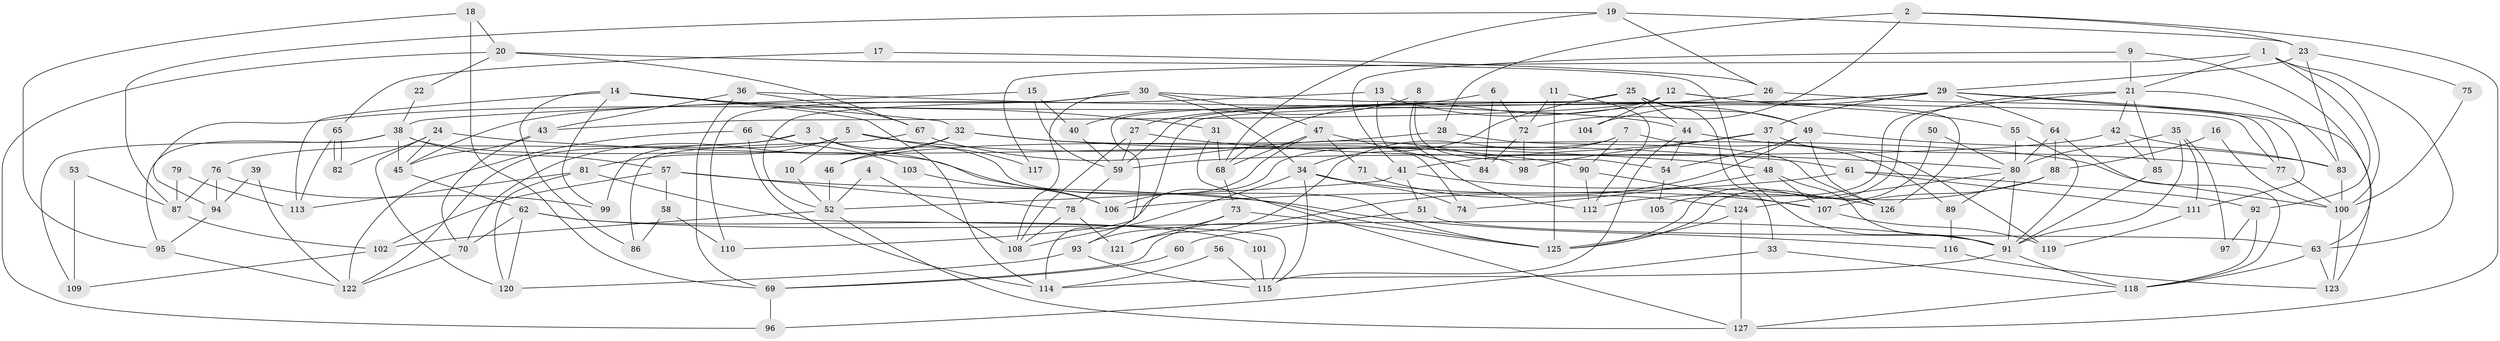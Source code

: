 // coarse degree distribution, {3: 0.14473684210526316, 2: 0.18421052631578946, 4: 0.3157894736842105, 5: 0.13157894736842105, 7: 0.039473684210526314, 6: 0.05263157894736842, 10: 0.013157894736842105, 8: 0.039473684210526314, 9: 0.039473684210526314, 11: 0.02631578947368421, 13: 0.013157894736842105}
// Generated by graph-tools (version 1.1) at 2025/52/03/04/25 21:52:41]
// undirected, 127 vertices, 254 edges
graph export_dot {
graph [start="1"]
  node [color=gray90,style=filled];
  1;
  2;
  3;
  4;
  5;
  6;
  7;
  8;
  9;
  10;
  11;
  12;
  13;
  14;
  15;
  16;
  17;
  18;
  19;
  20;
  21;
  22;
  23;
  24;
  25;
  26;
  27;
  28;
  29;
  30;
  31;
  32;
  33;
  34;
  35;
  36;
  37;
  38;
  39;
  40;
  41;
  42;
  43;
  44;
  45;
  46;
  47;
  48;
  49;
  50;
  51;
  52;
  53;
  54;
  55;
  56;
  57;
  58;
  59;
  60;
  61;
  62;
  63;
  64;
  65;
  66;
  67;
  68;
  69;
  70;
  71;
  72;
  73;
  74;
  75;
  76;
  77;
  78;
  79;
  80;
  81;
  82;
  83;
  84;
  85;
  86;
  87;
  88;
  89;
  90;
  91;
  92;
  93;
  94;
  95;
  96;
  97;
  98;
  99;
  100;
  101;
  102;
  103;
  104;
  105;
  106;
  107;
  108;
  109;
  110;
  111;
  112;
  113;
  114;
  115;
  116;
  117;
  118;
  119;
  120;
  121;
  122;
  123;
  124;
  125;
  126;
  127;
  1 -- 21;
  1 -- 92;
  1 -- 63;
  1 -- 100;
  1 -- 117;
  2 -- 23;
  2 -- 127;
  2 -- 28;
  2 -- 72;
  3 -- 99;
  3 -- 125;
  3 -- 76;
  3 -- 106;
  4 -- 52;
  4 -- 108;
  5 -- 90;
  5 -- 122;
  5 -- 10;
  5 -- 81;
  5 -- 117;
  6 -- 72;
  6 -- 84;
  6 -- 94;
  7 -- 121;
  7 -- 110;
  7 -- 89;
  7 -- 90;
  8 -- 40;
  8 -- 54;
  8 -- 112;
  9 -- 41;
  9 -- 21;
  9 -- 63;
  10 -- 52;
  11 -- 112;
  11 -- 125;
  11 -- 72;
  12 -- 55;
  12 -- 43;
  12 -- 68;
  12 -- 104;
  12 -- 126;
  13 -- 45;
  13 -- 74;
  13 -- 49;
  14 -- 32;
  14 -- 114;
  14 -- 31;
  14 -- 86;
  14 -- 99;
  14 -- 113;
  15 -- 59;
  15 -- 38;
  15 -- 40;
  16 -- 100;
  16 -- 88;
  17 -- 65;
  17 -- 26;
  18 -- 95;
  18 -- 69;
  18 -- 20;
  19 -- 68;
  19 -- 23;
  19 -- 26;
  19 -- 87;
  20 -- 91;
  20 -- 22;
  20 -- 67;
  20 -- 96;
  21 -- 42;
  21 -- 83;
  21 -- 85;
  21 -- 105;
  21 -- 125;
  22 -- 38;
  23 -- 83;
  23 -- 29;
  23 -- 75;
  24 -- 120;
  24 -- 48;
  24 -- 45;
  24 -- 82;
  25 -- 44;
  25 -- 34;
  25 -- 33;
  25 -- 49;
  25 -- 93;
  26 -- 27;
  26 -- 77;
  27 -- 108;
  27 -- 59;
  27 -- 80;
  28 -- 126;
  28 -- 46;
  29 -- 123;
  29 -- 59;
  29 -- 37;
  29 -- 64;
  29 -- 104;
  29 -- 111;
  29 -- 114;
  30 -- 52;
  30 -- 77;
  30 -- 34;
  30 -- 47;
  30 -- 108;
  30 -- 110;
  31 -- 68;
  31 -- 127;
  32 -- 100;
  32 -- 70;
  32 -- 46;
  32 -- 61;
  33 -- 118;
  33 -- 96;
  34 -- 107;
  34 -- 74;
  34 -- 108;
  34 -- 115;
  35 -- 111;
  35 -- 80;
  35 -- 91;
  35 -- 97;
  36 -- 69;
  36 -- 67;
  36 -- 43;
  36 -- 44;
  37 -- 41;
  37 -- 48;
  37 -- 98;
  37 -- 119;
  38 -- 125;
  38 -- 45;
  38 -- 57;
  38 -- 95;
  38 -- 109;
  39 -- 94;
  39 -- 122;
  40 -- 59;
  41 -- 52;
  41 -- 126;
  41 -- 51;
  42 -- 85;
  42 -- 83;
  42 -- 59;
  43 -- 45;
  43 -- 70;
  44 -- 115;
  44 -- 54;
  44 -- 77;
  45 -- 62;
  46 -- 52;
  47 -- 106;
  47 -- 68;
  47 -- 71;
  47 -- 84;
  48 -- 91;
  48 -- 74;
  48 -- 107;
  49 -- 54;
  49 -- 69;
  49 -- 83;
  49 -- 126;
  50 -- 80;
  50 -- 125;
  51 -- 63;
  51 -- 60;
  52 -- 127;
  52 -- 102;
  53 -- 87;
  53 -- 109;
  54 -- 105;
  55 -- 91;
  55 -- 80;
  56 -- 115;
  56 -- 114;
  57 -- 116;
  57 -- 58;
  57 -- 78;
  57 -- 102;
  58 -- 86;
  58 -- 110;
  59 -- 78;
  60 -- 69;
  61 -- 111;
  61 -- 92;
  61 -- 106;
  62 -- 120;
  62 -- 91;
  62 -- 70;
  62 -- 101;
  63 -- 118;
  63 -- 123;
  64 -- 80;
  64 -- 88;
  64 -- 118;
  65 -- 82;
  65 -- 82;
  65 -- 113;
  66 -- 122;
  66 -- 114;
  66 -- 103;
  67 -- 98;
  67 -- 86;
  68 -- 73;
  69 -- 96;
  70 -- 122;
  71 -- 124;
  72 -- 84;
  72 -- 98;
  73 -- 125;
  73 -- 93;
  73 -- 121;
  75 -- 100;
  76 -- 87;
  76 -- 94;
  76 -- 99;
  77 -- 100;
  78 -- 108;
  78 -- 121;
  79 -- 87;
  79 -- 113;
  80 -- 91;
  80 -- 89;
  80 -- 124;
  81 -- 115;
  81 -- 113;
  81 -- 120;
  83 -- 100;
  85 -- 91;
  87 -- 102;
  88 -- 112;
  88 -- 107;
  89 -- 116;
  90 -- 107;
  90 -- 112;
  91 -- 118;
  91 -- 114;
  92 -- 118;
  92 -- 97;
  93 -- 115;
  93 -- 120;
  94 -- 95;
  95 -- 122;
  100 -- 123;
  101 -- 115;
  102 -- 109;
  103 -- 106;
  107 -- 119;
  111 -- 119;
  116 -- 123;
  118 -- 127;
  124 -- 127;
  124 -- 125;
}

